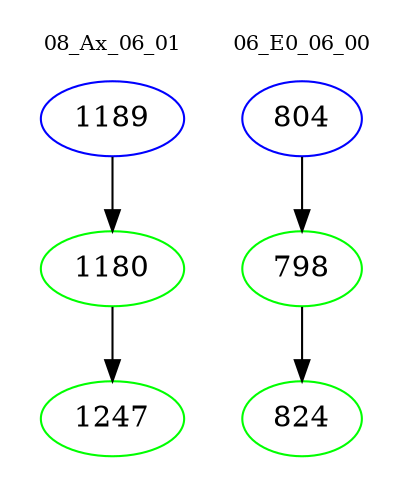 digraph{
subgraph cluster_0 {
color = white
label = "08_Ax_06_01";
fontsize=10;
T0_1189 [label="1189", color="blue"]
T0_1189 -> T0_1180 [color="black"]
T0_1180 [label="1180", color="green"]
T0_1180 -> T0_1247 [color="black"]
T0_1247 [label="1247", color="green"]
}
subgraph cluster_1 {
color = white
label = "06_E0_06_00";
fontsize=10;
T1_804 [label="804", color="blue"]
T1_804 -> T1_798 [color="black"]
T1_798 [label="798", color="green"]
T1_798 -> T1_824 [color="black"]
T1_824 [label="824", color="green"]
}
}

